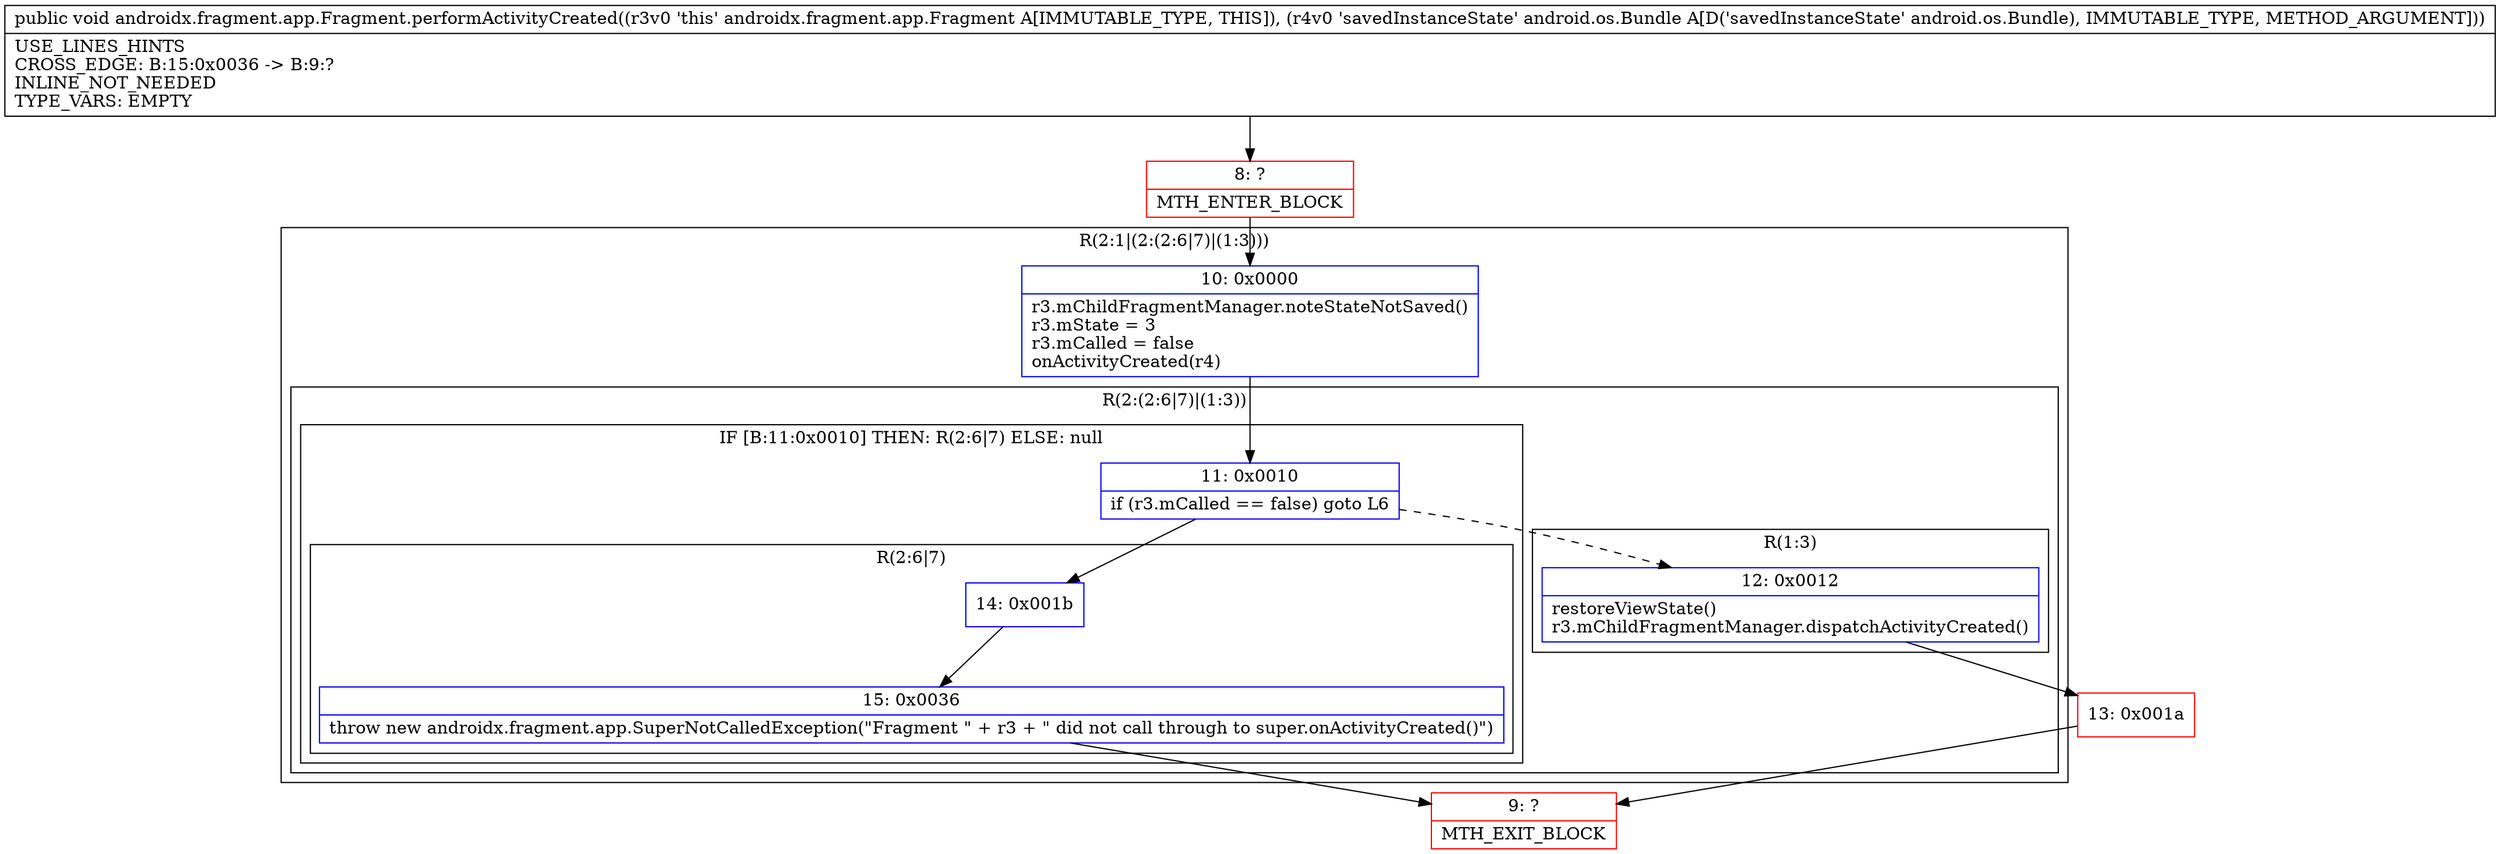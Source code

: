 digraph "CFG forandroidx.fragment.app.Fragment.performActivityCreated(Landroid\/os\/Bundle;)V" {
subgraph cluster_Region_293008400 {
label = "R(2:1|(2:(2:6|7)|(1:3)))";
node [shape=record,color=blue];
Node_10 [shape=record,label="{10\:\ 0x0000|r3.mChildFragmentManager.noteStateNotSaved()\lr3.mState = 3\lr3.mCalled = false\lonActivityCreated(r4)\l}"];
subgraph cluster_Region_760813840 {
label = "R(2:(2:6|7)|(1:3))";
node [shape=record,color=blue];
subgraph cluster_IfRegion_2117491200 {
label = "IF [B:11:0x0010] THEN: R(2:6|7) ELSE: null";
node [shape=record,color=blue];
Node_11 [shape=record,label="{11\:\ 0x0010|if (r3.mCalled == false) goto L6\l}"];
subgraph cluster_Region_1928821762 {
label = "R(2:6|7)";
node [shape=record,color=blue];
Node_14 [shape=record,label="{14\:\ 0x001b}"];
Node_15 [shape=record,label="{15\:\ 0x0036|throw new androidx.fragment.app.SuperNotCalledException(\"Fragment \" + r3 + \" did not call through to super.onActivityCreated()\")\l}"];
}
}
subgraph cluster_Region_1418186808 {
label = "R(1:3)";
node [shape=record,color=blue];
Node_12 [shape=record,label="{12\:\ 0x0012|restoreViewState()\lr3.mChildFragmentManager.dispatchActivityCreated()\l}"];
}
}
}
Node_8 [shape=record,color=red,label="{8\:\ ?|MTH_ENTER_BLOCK\l}"];
Node_13 [shape=record,color=red,label="{13\:\ 0x001a}"];
Node_9 [shape=record,color=red,label="{9\:\ ?|MTH_EXIT_BLOCK\l}"];
MethodNode[shape=record,label="{public void androidx.fragment.app.Fragment.performActivityCreated((r3v0 'this' androidx.fragment.app.Fragment A[IMMUTABLE_TYPE, THIS]), (r4v0 'savedInstanceState' android.os.Bundle A[D('savedInstanceState' android.os.Bundle), IMMUTABLE_TYPE, METHOD_ARGUMENT]))  | USE_LINES_HINTS\lCROSS_EDGE: B:15:0x0036 \-\> B:9:?\lINLINE_NOT_NEEDED\lTYPE_VARS: EMPTY\l}"];
MethodNode -> Node_8;Node_10 -> Node_11;
Node_11 -> Node_12[style=dashed];
Node_11 -> Node_14;
Node_14 -> Node_15;
Node_15 -> Node_9;
Node_12 -> Node_13;
Node_8 -> Node_10;
Node_13 -> Node_9;
}


